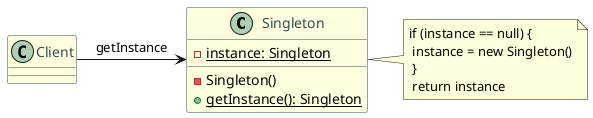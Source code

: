 @startuml
class Singleton {
  - {static} instance: Singleton
  - Singleton()
  + {static} getInstance(): Singleton
}
note right : if (instance == null) {\n instance = new Singleton()\n }\n return instance
class Client {}

Client -> Singleton: getInstance
skinparam class {
  BackgroundColor LightYellow
  BorderColor DarkSlateGray
  ArrowColor DarkSlateGray
  FontColor DarkSlateGray
}
@enduml
